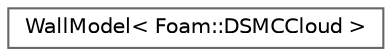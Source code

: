 digraph "Graphical Class Hierarchy"
{
 // LATEX_PDF_SIZE
  bgcolor="transparent";
  edge [fontname=Helvetica,fontsize=10,labelfontname=Helvetica,labelfontsize=10];
  node [fontname=Helvetica,fontsize=10,shape=box,height=0.2,width=0.4];
  rankdir="LR";
  Node0 [id="Node000000",label="WallModel\< Foam::DSMCCloud \>",height=0.2,width=0.4,color="grey40", fillcolor="white", style="filled",URL="$classFoam_1_1WallModel.html",tooltip=" "];
}
